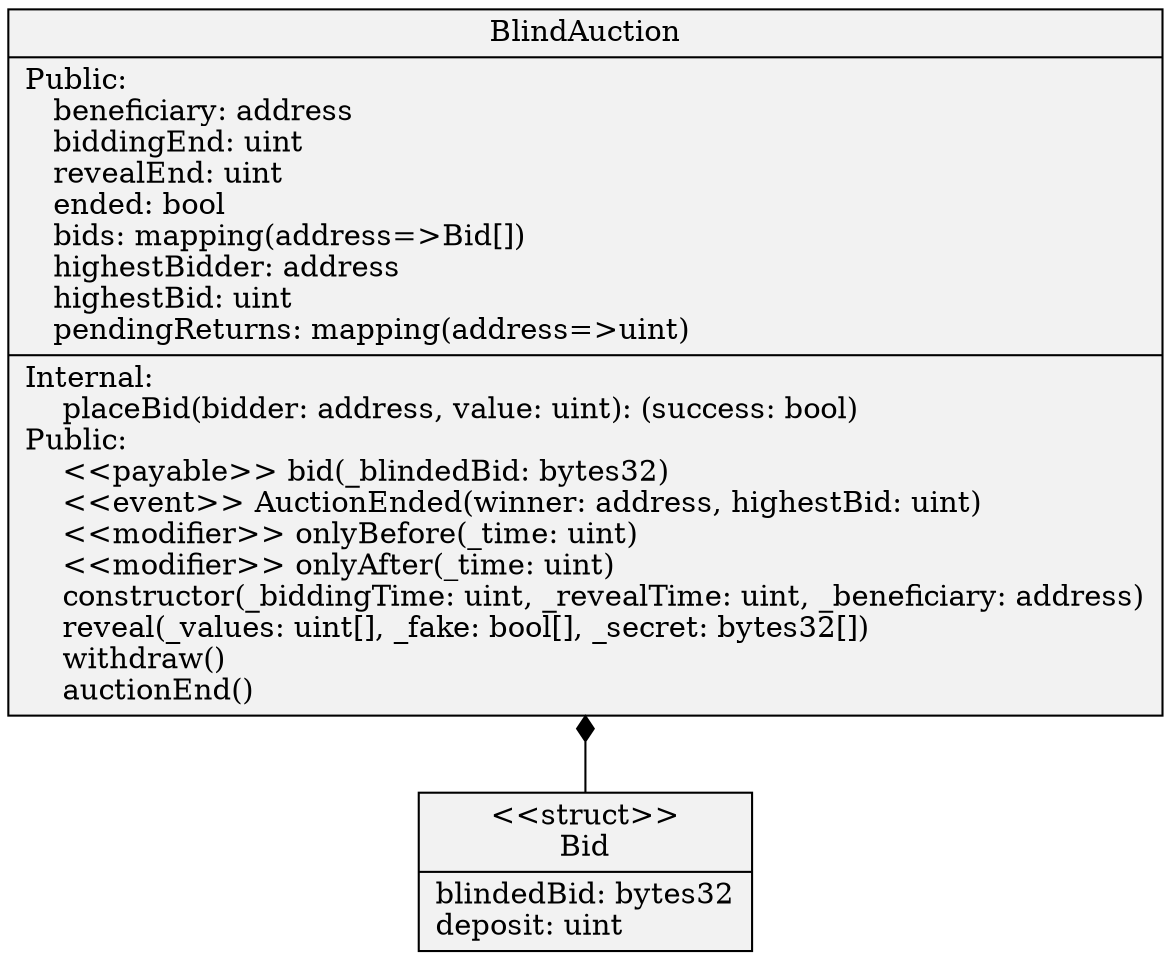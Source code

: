 
digraph UmlClassDiagram {
rankdir=BT
color=black
arrowhead=open
node [shape=record, style=filled, fillcolor=gray95]
0 [label="{BlindAuction| Public:\l\ \ \ beneficiary: address\l\ \ \ biddingEnd: uint\l\ \ \ revealEnd: uint\l\ \ \ ended: bool\l\ \ \ bids: mapping\(address=\>Bid[]\)\l\ \ \ highestBidder: address\l\ \ \ highestBid: uint\l\ \ \ pendingReturns: mapping\(address=\>uint\)\l| Internal:\l\ \ \ \ placeBid(bidder: address, value: uint): (success: bool)\lPublic:\l\ \ \ \ \<\<payable\>\> bid(_blindedBid: bytes32)\l\ \ \ \ \<\<event\>\> AuctionEnded(winner: address, highestBid: uint)\l\ \ \ \ \<\<modifier\>\> onlyBefore(_time: uint)\l\ \ \ \ \<\<modifier\>\> onlyAfter(_time: uint)\l\ \ \ \ constructor(_biddingTime: uint, _revealTime: uint, _beneficiary: address)\l\ \ \ \ reveal(_values: uint[], _fake: bool[], _secret: bytes32[])\l\ \ \ \ withdraw()\l\ \ \ \ auctionEnd()\l}"]
"0struct0" [label="{\<\<struct\>\>\nBid|blindedBid: bytes32\ldeposit: uint\l}"]
"0struct0" -> 0 [arrowhead=diamond, weight=3]
}